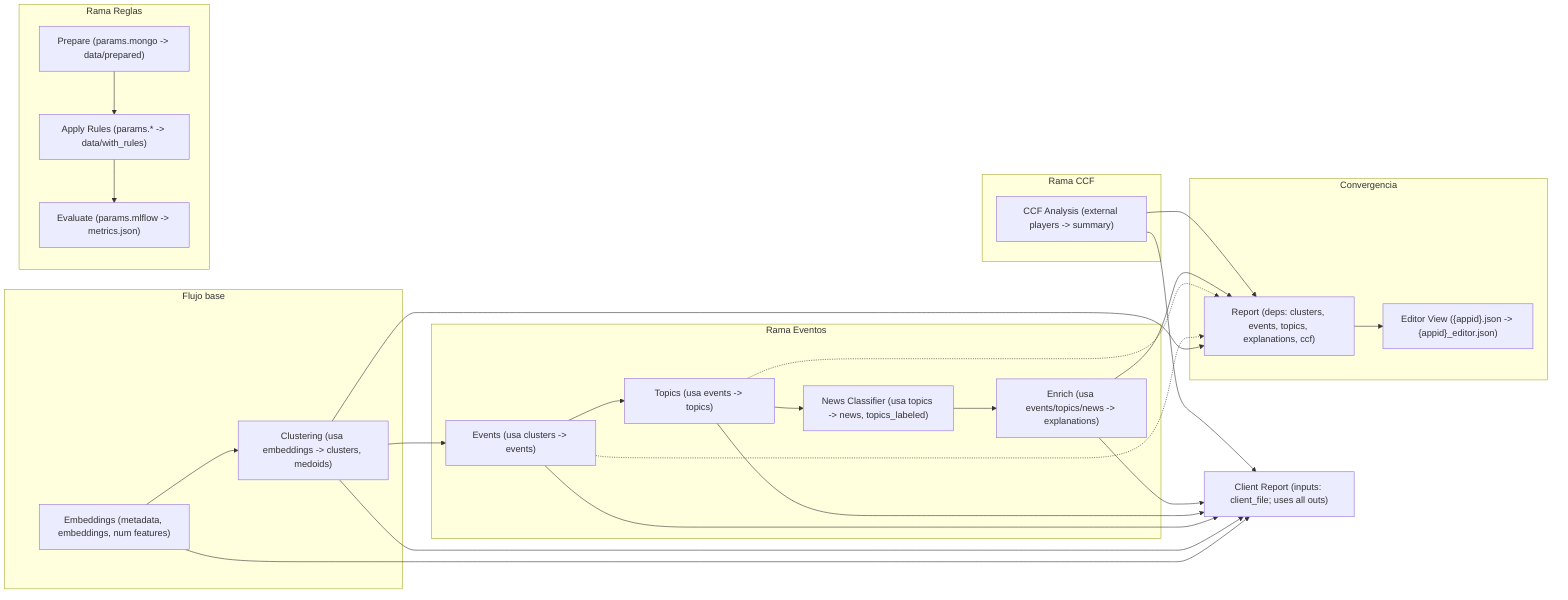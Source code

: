 flowchart LR
  subgraph Base["Flujo base"]
    E["Embeddings (metadata, embeddings, num features)"]
    C["Clustering (usa embeddings -> clusters, medoids)"]
    E --> C
  end

  subgraph Eventos["Rama Eventos"]
    Ev["Events (usa clusters -> events)"]
    T["Topics (usa events -> topics)"]
    NC["News Classifier (usa topics -> news, topics_labeled)"]
    En["Enrich (usa events/topics/news -> explanations)"]
    Ev --> T --> NC --> En
  end

  subgraph Reglas["Rama Reglas"]
    P["Prepare (params.mongo -> data/prepared)"]
    AR["Apply Rules (params.* -> data/with_rules)"]
    EV["Evaluate (params.mlflow -> metrics.json)"]
    P --> AR --> EV
  end

  subgraph CCF["Rama CCF"]
    CC["CCF Analysis (external players -> summary)"]
  end

  subgraph Reporte["Convergencia"]
    R["Report (deps: clusters, events, topics, explanations, ccf)"]
    Ed["Editor View ({appid}.json -> {appid}_editor.json)"]
    R --> Ed
  end

  C --> Ev
  C --> R
  Ev -.-> R
  T -.-> R
  En --> R
  CC --> R

  %% --- Client Report ---
  CR["Client Report (inputs: client_file; uses all outs)"]
  E --> CR
  C --> CR
  Ev --> CR
  T --> CR
  En --> CR
  CC --> CR
